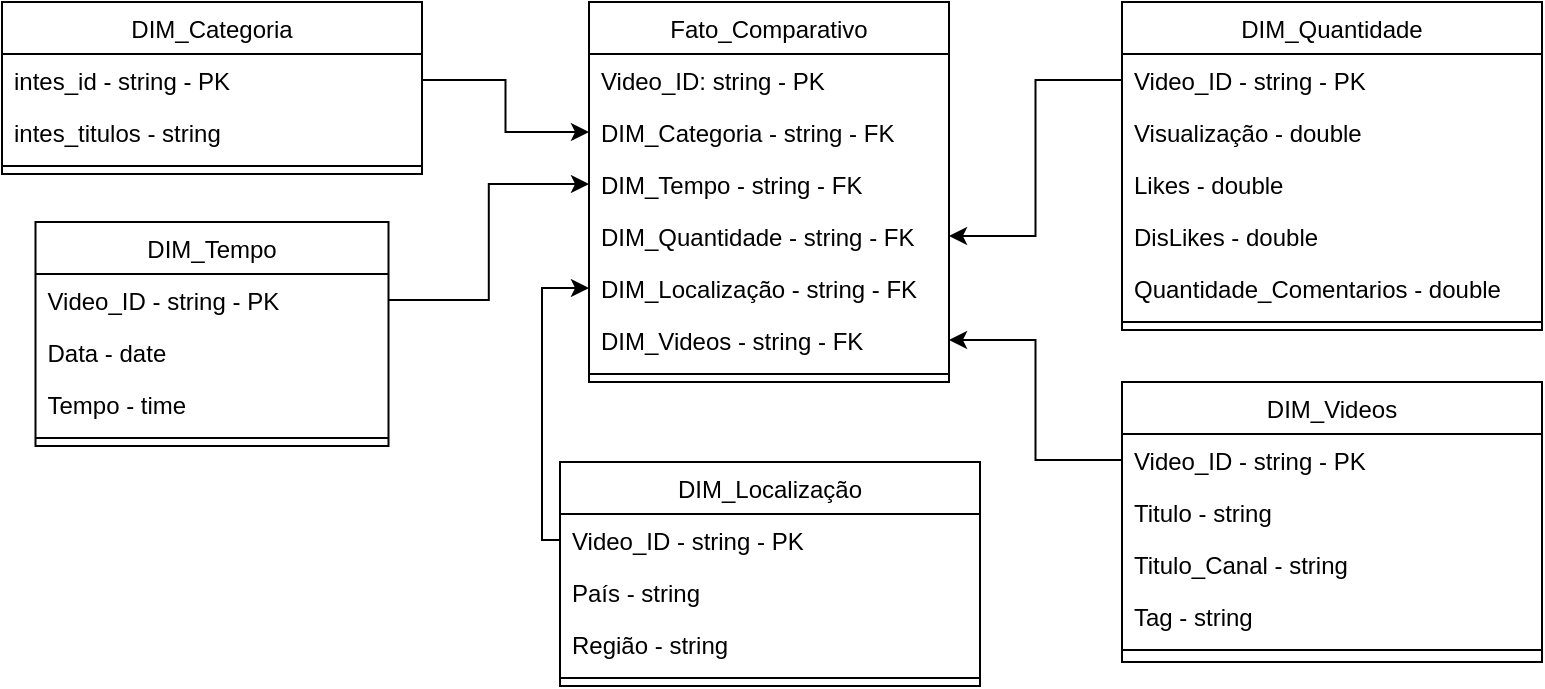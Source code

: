 <mxfile version="21.2.8" type="github">
  <diagram id="C5RBs43oDa-KdzZeNtuy" name="Page-1">
    <mxGraphModel dx="880" dy="1653" grid="1" gridSize="10" guides="1" tooltips="1" connect="1" arrows="1" fold="1" page="1" pageScale="1" pageWidth="827" pageHeight="1169" math="0" shadow="0">
      <root>
        <mxCell id="WIyWlLk6GJQsqaUBKTNV-0" />
        <mxCell id="WIyWlLk6GJQsqaUBKTNV-1" parent="WIyWlLk6GJQsqaUBKTNV-0" />
        <mxCell id="zkfFHV4jXpPFQw0GAbJ--17" value="Fato_Comparativo&#xa;" style="swimlane;fontStyle=0;align=center;verticalAlign=top;childLayout=stackLayout;horizontal=1;startSize=26;horizontalStack=0;resizeParent=1;resizeLast=0;collapsible=1;marginBottom=0;rounded=0;shadow=0;strokeWidth=1;" parent="WIyWlLk6GJQsqaUBKTNV-1" vertex="1">
          <mxGeometry x="323.5" y="-190" width="180" height="190" as="geometry">
            <mxRectangle x="550" y="140" width="160" height="26" as="alternateBounds" />
          </mxGeometry>
        </mxCell>
        <mxCell id="zkfFHV4jXpPFQw0GAbJ--18" value="Video_ID: string - PK" style="text;align=left;verticalAlign=top;spacingLeft=4;spacingRight=4;overflow=hidden;rotatable=0;points=[[0,0.5],[1,0.5]];portConstraint=eastwest;" parent="zkfFHV4jXpPFQw0GAbJ--17" vertex="1">
          <mxGeometry y="26" width="180" height="26" as="geometry" />
        </mxCell>
        <mxCell id="zkfFHV4jXpPFQw0GAbJ--19" value="DIM_Categoria - string - FK" style="text;align=left;verticalAlign=top;spacingLeft=4;spacingRight=4;overflow=hidden;rotatable=0;points=[[0,0.5],[1,0.5]];portConstraint=eastwest;rounded=0;shadow=0;html=0;" parent="zkfFHV4jXpPFQw0GAbJ--17" vertex="1">
          <mxGeometry y="52" width="180" height="26" as="geometry" />
        </mxCell>
        <mxCell id="RwffyjR6EgKe0kXsIX9w-15" value="DIM_Tempo - string - FK" style="text;align=left;verticalAlign=top;spacingLeft=4;spacingRight=4;overflow=hidden;rotatable=0;points=[[0,0.5],[1,0.5]];portConstraint=eastwest;rounded=0;shadow=0;html=0;" parent="zkfFHV4jXpPFQw0GAbJ--17" vertex="1">
          <mxGeometry y="78" width="180" height="26" as="geometry" />
        </mxCell>
        <mxCell id="RwffyjR6EgKe0kXsIX9w-16" value="DIM_Quantidade - string - FK" style="text;align=left;verticalAlign=top;spacingLeft=4;spacingRight=4;overflow=hidden;rotatable=0;points=[[0,0.5],[1,0.5]];portConstraint=eastwest;rounded=0;shadow=0;html=0;" parent="zkfFHV4jXpPFQw0GAbJ--17" vertex="1">
          <mxGeometry y="104" width="180" height="26" as="geometry" />
        </mxCell>
        <mxCell id="RwffyjR6EgKe0kXsIX9w-17" value="DIM_Localização - string - FK" style="text;align=left;verticalAlign=top;spacingLeft=4;spacingRight=4;overflow=hidden;rotatable=0;points=[[0,0.5],[1,0.5]];portConstraint=eastwest;rounded=0;shadow=0;html=0;" parent="zkfFHV4jXpPFQw0GAbJ--17" vertex="1">
          <mxGeometry y="130" width="180" height="26" as="geometry" />
        </mxCell>
        <mxCell id="RwffyjR6EgKe0kXsIX9w-18" value="DIM_Videos - string - FK" style="text;align=left;verticalAlign=top;spacingLeft=4;spacingRight=4;overflow=hidden;rotatable=0;points=[[0,0.5],[1,0.5]];portConstraint=eastwest;rounded=0;shadow=0;html=0;" parent="zkfFHV4jXpPFQw0GAbJ--17" vertex="1">
          <mxGeometry y="156" width="180" height="26" as="geometry" />
        </mxCell>
        <mxCell id="zkfFHV4jXpPFQw0GAbJ--23" value="" style="line;html=1;strokeWidth=1;align=left;verticalAlign=middle;spacingTop=-1;spacingLeft=3;spacingRight=3;rotatable=0;labelPosition=right;points=[];portConstraint=eastwest;" parent="zkfFHV4jXpPFQw0GAbJ--17" vertex="1">
          <mxGeometry y="182" width="180" height="8" as="geometry" />
        </mxCell>
        <mxCell id="RwffyjR6EgKe0kXsIX9w-0" value="DIM_Quantidade" style="swimlane;fontStyle=0;align=center;verticalAlign=top;childLayout=stackLayout;horizontal=1;startSize=26;horizontalStack=0;resizeParent=1;resizeLast=0;collapsible=1;marginBottom=0;rounded=0;shadow=0;strokeWidth=1;" parent="WIyWlLk6GJQsqaUBKTNV-1" vertex="1">
          <mxGeometry x="590" y="-190" width="210" height="164" as="geometry">
            <mxRectangle x="340" y="380" width="170" height="26" as="alternateBounds" />
          </mxGeometry>
        </mxCell>
        <mxCell id="RwffyjR6EgKe0kXsIX9w-1" value="Video_ID - string - PK" style="text;align=left;verticalAlign=top;spacingLeft=4;spacingRight=4;overflow=hidden;rotatable=0;points=[[0,0.5],[1,0.5]];portConstraint=eastwest;" parent="RwffyjR6EgKe0kXsIX9w-0" vertex="1">
          <mxGeometry y="26" width="210" height="26" as="geometry" />
        </mxCell>
        <mxCell id="RwffyjR6EgKe0kXsIX9w-8" value="Visualização - double" style="text;align=left;verticalAlign=top;spacingLeft=4;spacingRight=4;overflow=hidden;rotatable=0;points=[[0,0.5],[1,0.5]];portConstraint=eastwest;" parent="RwffyjR6EgKe0kXsIX9w-0" vertex="1">
          <mxGeometry y="52" width="210" height="26" as="geometry" />
        </mxCell>
        <mxCell id="RwffyjR6EgKe0kXsIX9w-9" value="Likes - double" style="text;align=left;verticalAlign=top;spacingLeft=4;spacingRight=4;overflow=hidden;rotatable=0;points=[[0,0.5],[1,0.5]];portConstraint=eastwest;" parent="RwffyjR6EgKe0kXsIX9w-0" vertex="1">
          <mxGeometry y="78" width="210" height="26" as="geometry" />
        </mxCell>
        <mxCell id="RwffyjR6EgKe0kXsIX9w-10" value="DisLikes - double" style="text;align=left;verticalAlign=top;spacingLeft=4;spacingRight=4;overflow=hidden;rotatable=0;points=[[0,0.5],[1,0.5]];portConstraint=eastwest;" parent="RwffyjR6EgKe0kXsIX9w-0" vertex="1">
          <mxGeometry y="104" width="210" height="26" as="geometry" />
        </mxCell>
        <mxCell id="RwffyjR6EgKe0kXsIX9w-11" value="Quantidade_Comentarios - double" style="text;align=left;verticalAlign=top;spacingLeft=4;spacingRight=4;overflow=hidden;rotatable=0;points=[[0,0.5],[1,0.5]];portConstraint=eastwest;" parent="RwffyjR6EgKe0kXsIX9w-0" vertex="1">
          <mxGeometry y="130" width="210" height="26" as="geometry" />
        </mxCell>
        <mxCell id="RwffyjR6EgKe0kXsIX9w-14" value="" style="line;html=1;strokeWidth=1;align=left;verticalAlign=middle;spacingTop=-1;spacingLeft=3;spacingRight=3;rotatable=0;labelPosition=right;points=[];portConstraint=eastwest;" parent="RwffyjR6EgKe0kXsIX9w-0" vertex="1">
          <mxGeometry y="156" width="210" height="8" as="geometry" />
        </mxCell>
        <mxCell id="fPttvdA_5SFb91eB_ljf-0" value="DIM_Categoria" style="swimlane;fontStyle=0;align=center;verticalAlign=top;childLayout=stackLayout;horizontal=1;startSize=26;horizontalStack=0;resizeParent=1;resizeLast=0;collapsible=1;marginBottom=0;rounded=0;shadow=0;strokeWidth=1;" vertex="1" parent="WIyWlLk6GJQsqaUBKTNV-1">
          <mxGeometry x="30" y="-190" width="210" height="86" as="geometry">
            <mxRectangle x="340" y="380" width="170" height="26" as="alternateBounds" />
          </mxGeometry>
        </mxCell>
        <mxCell id="fPttvdA_5SFb91eB_ljf-1" value="intes_id - string - PK" style="text;align=left;verticalAlign=top;spacingLeft=4;spacingRight=4;overflow=hidden;rotatable=0;points=[[0,0.5],[1,0.5]];portConstraint=eastwest;" vertex="1" parent="fPttvdA_5SFb91eB_ljf-0">
          <mxGeometry y="26" width="210" height="26" as="geometry" />
        </mxCell>
        <mxCell id="fPttvdA_5SFb91eB_ljf-2" value="intes_titulos - string" style="text;align=left;verticalAlign=top;spacingLeft=4;spacingRight=4;overflow=hidden;rotatable=0;points=[[0,0.5],[1,0.5]];portConstraint=eastwest;" vertex="1" parent="fPttvdA_5SFb91eB_ljf-0">
          <mxGeometry y="52" width="210" height="26" as="geometry" />
        </mxCell>
        <mxCell id="fPttvdA_5SFb91eB_ljf-14" value="" style="line;html=1;strokeWidth=1;align=left;verticalAlign=middle;spacingTop=-1;spacingLeft=3;spacingRight=3;rotatable=0;labelPosition=right;points=[];portConstraint=eastwest;" vertex="1" parent="fPttvdA_5SFb91eB_ljf-0">
          <mxGeometry y="78" width="210" height="8" as="geometry" />
        </mxCell>
        <mxCell id="fPttvdA_5SFb91eB_ljf-15" value="DIM_Videos" style="swimlane;fontStyle=0;align=center;verticalAlign=top;childLayout=stackLayout;horizontal=1;startSize=26;horizontalStack=0;resizeParent=1;resizeLast=0;collapsible=1;marginBottom=0;rounded=0;shadow=0;strokeWidth=1;" vertex="1" parent="WIyWlLk6GJQsqaUBKTNV-1">
          <mxGeometry x="590" width="210" height="140" as="geometry">
            <mxRectangle x="340" y="380" width="170" height="26" as="alternateBounds" />
          </mxGeometry>
        </mxCell>
        <mxCell id="fPttvdA_5SFb91eB_ljf-16" value="Video_ID - string - PK" style="text;align=left;verticalAlign=top;spacingLeft=4;spacingRight=4;overflow=hidden;rotatable=0;points=[[0,0.5],[1,0.5]];portConstraint=eastwest;" vertex="1" parent="fPttvdA_5SFb91eB_ljf-15">
          <mxGeometry y="26" width="210" height="26" as="geometry" />
        </mxCell>
        <mxCell id="fPttvdA_5SFb91eB_ljf-17" value="Titulo - string" style="text;align=left;verticalAlign=top;spacingLeft=4;spacingRight=4;overflow=hidden;rotatable=0;points=[[0,0.5],[1,0.5]];portConstraint=eastwest;" vertex="1" parent="fPttvdA_5SFb91eB_ljf-15">
          <mxGeometry y="52" width="210" height="26" as="geometry" />
        </mxCell>
        <mxCell id="fPttvdA_5SFb91eB_ljf-18" value="Titulo_Canal - string" style="text;align=left;verticalAlign=top;spacingLeft=4;spacingRight=4;overflow=hidden;rotatable=0;points=[[0,0.5],[1,0.5]];portConstraint=eastwest;" vertex="1" parent="fPttvdA_5SFb91eB_ljf-15">
          <mxGeometry y="78" width="210" height="26" as="geometry" />
        </mxCell>
        <mxCell id="fPttvdA_5SFb91eB_ljf-22" value="Tag - string" style="text;align=left;verticalAlign=top;spacingLeft=4;spacingRight=4;overflow=hidden;rotatable=0;points=[[0,0.5],[1,0.5]];portConstraint=eastwest;" vertex="1" parent="fPttvdA_5SFb91eB_ljf-15">
          <mxGeometry y="104" width="210" height="26" as="geometry" />
        </mxCell>
        <mxCell id="fPttvdA_5SFb91eB_ljf-29" value="" style="line;html=1;strokeWidth=1;align=left;verticalAlign=middle;spacingTop=-1;spacingLeft=3;spacingRight=3;rotatable=0;labelPosition=right;points=[];portConstraint=eastwest;" vertex="1" parent="fPttvdA_5SFb91eB_ljf-15">
          <mxGeometry y="130" width="210" height="8" as="geometry" />
        </mxCell>
        <mxCell id="fPttvdA_5SFb91eB_ljf-30" value="DIM_Tempo" style="swimlane;fontStyle=0;align=center;verticalAlign=top;childLayout=stackLayout;horizontal=1;startSize=26;horizontalStack=0;resizeParent=1;resizeLast=0;collapsible=1;marginBottom=0;rounded=0;shadow=0;strokeWidth=1;" vertex="1" parent="WIyWlLk6GJQsqaUBKTNV-1">
          <mxGeometry x="46.75" y="-80" width="176.5" height="112" as="geometry">
            <mxRectangle x="340" y="380" width="170" height="26" as="alternateBounds" />
          </mxGeometry>
        </mxCell>
        <mxCell id="fPttvdA_5SFb91eB_ljf-31" value="Video_ID - string - PK" style="text;align=left;verticalAlign=top;spacingLeft=4;spacingRight=4;overflow=hidden;rotatable=0;points=[[0,0.5],[1,0.5]];portConstraint=eastwest;" vertex="1" parent="fPttvdA_5SFb91eB_ljf-30">
          <mxGeometry y="26" width="176.5" height="26" as="geometry" />
        </mxCell>
        <mxCell id="fPttvdA_5SFb91eB_ljf-35" value="Data - date" style="text;align=left;verticalAlign=top;spacingLeft=4;spacingRight=4;overflow=hidden;rotatable=0;points=[[0,0.5],[1,0.5]];portConstraint=eastwest;" vertex="1" parent="fPttvdA_5SFb91eB_ljf-30">
          <mxGeometry y="52" width="176.5" height="26" as="geometry" />
        </mxCell>
        <mxCell id="fPttvdA_5SFb91eB_ljf-36" value="Tempo - time" style="text;align=left;verticalAlign=top;spacingLeft=4;spacingRight=4;overflow=hidden;rotatable=0;points=[[0,0.5],[1,0.5]];portConstraint=eastwest;" vertex="1" parent="fPttvdA_5SFb91eB_ljf-30">
          <mxGeometry y="78" width="176.5" height="26" as="geometry" />
        </mxCell>
        <mxCell id="fPttvdA_5SFb91eB_ljf-44" value="" style="line;html=1;strokeWidth=1;align=left;verticalAlign=middle;spacingTop=-1;spacingLeft=3;spacingRight=3;rotatable=0;labelPosition=right;points=[];portConstraint=eastwest;" vertex="1" parent="fPttvdA_5SFb91eB_ljf-30">
          <mxGeometry y="104" width="176.5" height="8" as="geometry" />
        </mxCell>
        <mxCell id="fPttvdA_5SFb91eB_ljf-45" value="DIM_Localização" style="swimlane;fontStyle=0;align=center;verticalAlign=top;childLayout=stackLayout;horizontal=1;startSize=26;horizontalStack=0;resizeParent=1;resizeLast=0;collapsible=1;marginBottom=0;rounded=0;shadow=0;strokeWidth=1;" vertex="1" parent="WIyWlLk6GJQsqaUBKTNV-1">
          <mxGeometry x="309" y="40" width="210" height="112" as="geometry">
            <mxRectangle x="340" y="380" width="170" height="26" as="alternateBounds" />
          </mxGeometry>
        </mxCell>
        <mxCell id="fPttvdA_5SFb91eB_ljf-46" value="Video_ID - string - PK" style="text;align=left;verticalAlign=top;spacingLeft=4;spacingRight=4;overflow=hidden;rotatable=0;points=[[0,0.5],[1,0.5]];portConstraint=eastwest;" vertex="1" parent="fPttvdA_5SFb91eB_ljf-45">
          <mxGeometry y="26" width="210" height="26" as="geometry" />
        </mxCell>
        <mxCell id="fPttvdA_5SFb91eB_ljf-57" value="País - string&#xa;" style="text;align=left;verticalAlign=top;spacingLeft=4;spacingRight=4;overflow=hidden;rotatable=0;points=[[0,0.5],[1,0.5]];portConstraint=eastwest;" vertex="1" parent="fPttvdA_5SFb91eB_ljf-45">
          <mxGeometry y="52" width="210" height="26" as="geometry" />
        </mxCell>
        <mxCell id="fPttvdA_5SFb91eB_ljf-58" value="Região - string&#xa;" style="text;align=left;verticalAlign=top;spacingLeft=4;spacingRight=4;overflow=hidden;rotatable=0;points=[[0,0.5],[1,0.5]];portConstraint=eastwest;" vertex="1" parent="fPttvdA_5SFb91eB_ljf-45">
          <mxGeometry y="78" width="210" height="26" as="geometry" />
        </mxCell>
        <mxCell id="fPttvdA_5SFb91eB_ljf-59" value="" style="line;html=1;strokeWidth=1;align=left;verticalAlign=middle;spacingTop=-1;spacingLeft=3;spacingRight=3;rotatable=0;labelPosition=right;points=[];portConstraint=eastwest;" vertex="1" parent="fPttvdA_5SFb91eB_ljf-45">
          <mxGeometry y="104" width="210" height="8" as="geometry" />
        </mxCell>
        <mxCell id="fPttvdA_5SFb91eB_ljf-61" style="edgeStyle=orthogonalEdgeStyle;rounded=0;orthogonalLoop=1;jettySize=auto;html=1;" edge="1" parent="WIyWlLk6GJQsqaUBKTNV-1" source="RwffyjR6EgKe0kXsIX9w-1" target="RwffyjR6EgKe0kXsIX9w-16">
          <mxGeometry relative="1" as="geometry" />
        </mxCell>
        <mxCell id="fPttvdA_5SFb91eB_ljf-62" style="edgeStyle=orthogonalEdgeStyle;rounded=0;orthogonalLoop=1;jettySize=auto;html=1;" edge="1" parent="WIyWlLk6GJQsqaUBKTNV-1" source="fPttvdA_5SFb91eB_ljf-16" target="RwffyjR6EgKe0kXsIX9w-18">
          <mxGeometry relative="1" as="geometry" />
        </mxCell>
        <mxCell id="fPttvdA_5SFb91eB_ljf-63" style="edgeStyle=orthogonalEdgeStyle;rounded=0;orthogonalLoop=1;jettySize=auto;html=1;" edge="1" parent="WIyWlLk6GJQsqaUBKTNV-1" source="fPttvdA_5SFb91eB_ljf-1" target="zkfFHV4jXpPFQw0GAbJ--19">
          <mxGeometry relative="1" as="geometry" />
        </mxCell>
        <mxCell id="fPttvdA_5SFb91eB_ljf-65" style="edgeStyle=orthogonalEdgeStyle;rounded=0;orthogonalLoop=1;jettySize=auto;html=1;entryX=0;entryY=0.5;entryDx=0;entryDy=0;" edge="1" parent="WIyWlLk6GJQsqaUBKTNV-1" source="fPttvdA_5SFb91eB_ljf-46" target="RwffyjR6EgKe0kXsIX9w-17">
          <mxGeometry relative="1" as="geometry">
            <Array as="points">
              <mxPoint x="300" y="79" />
              <mxPoint x="300" y="-47" />
            </Array>
          </mxGeometry>
        </mxCell>
        <mxCell id="fPttvdA_5SFb91eB_ljf-67" style="edgeStyle=orthogonalEdgeStyle;rounded=0;orthogonalLoop=1;jettySize=auto;html=1;entryX=0;entryY=0.5;entryDx=0;entryDy=0;" edge="1" parent="WIyWlLk6GJQsqaUBKTNV-1" source="fPttvdA_5SFb91eB_ljf-31" target="RwffyjR6EgKe0kXsIX9w-15">
          <mxGeometry relative="1" as="geometry" />
        </mxCell>
      </root>
    </mxGraphModel>
  </diagram>
</mxfile>
